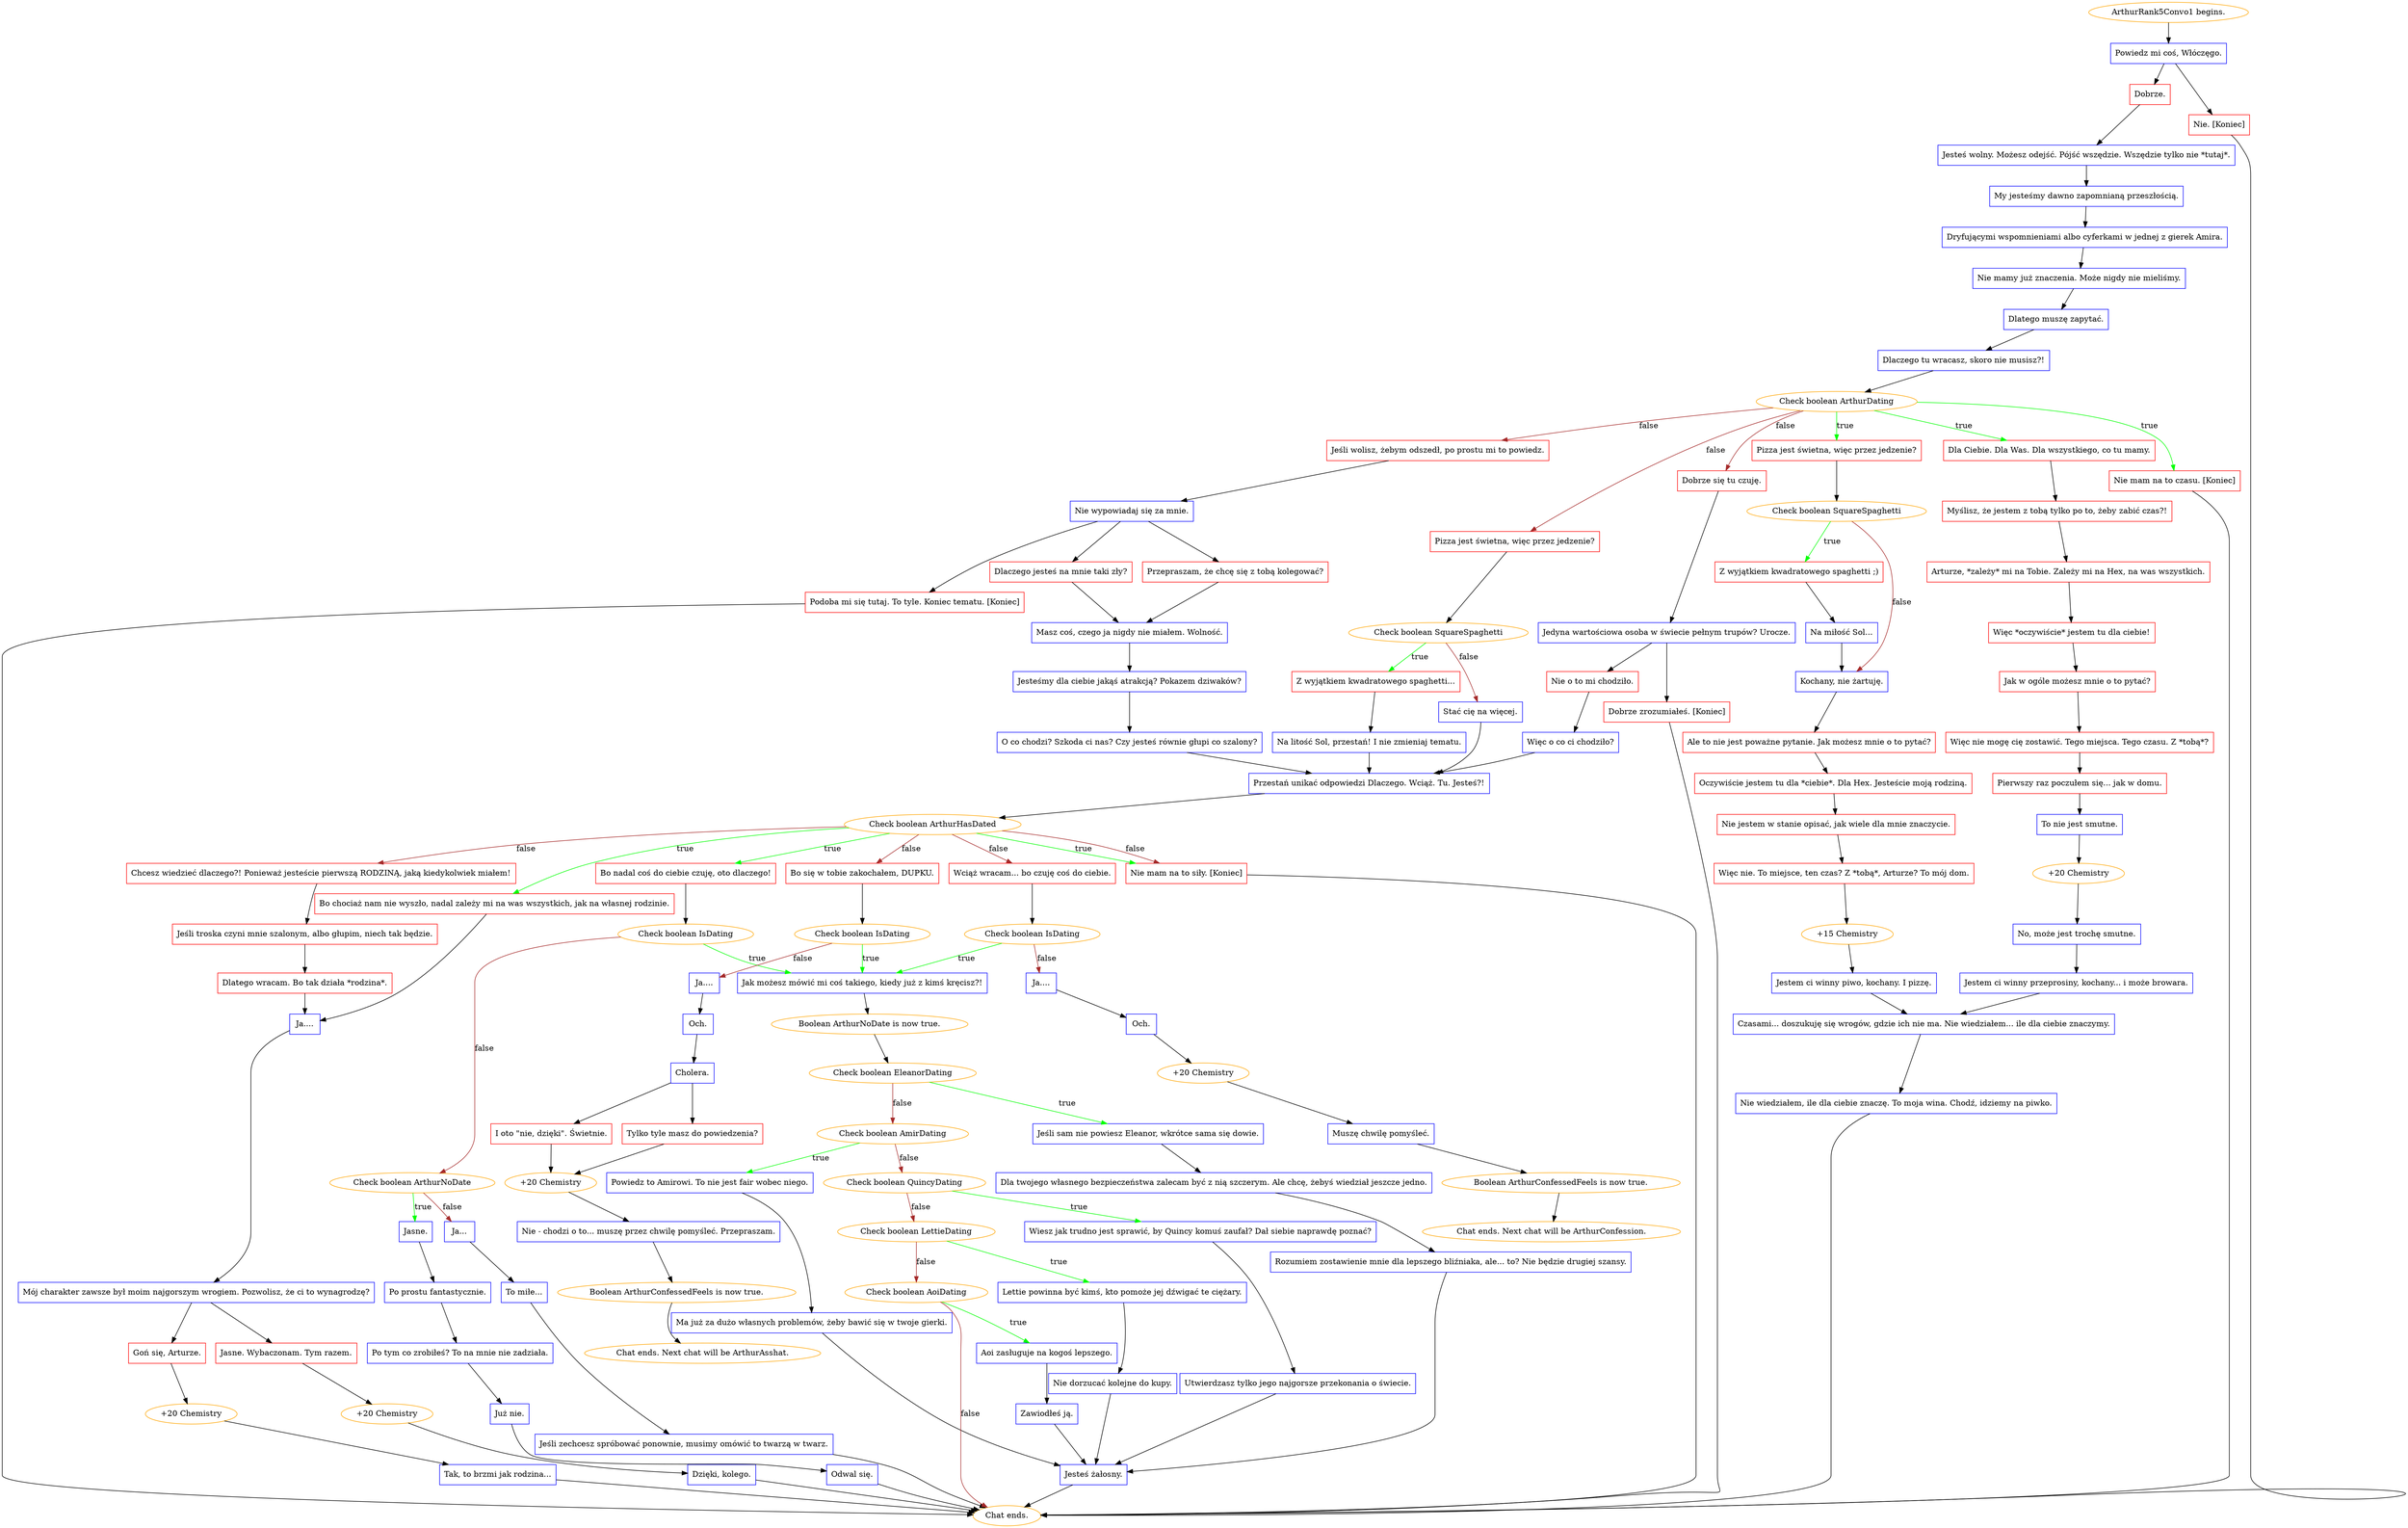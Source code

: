 digraph {
	"ArthurRank5Convo1 begins." [color=orange];
		"ArthurRank5Convo1 begins." -> j3420282314;
	j3420282314 [label="Powiedz mi coś, Włóczęgo.",shape=box,color=blue];
		j3420282314 -> j136703637;
		j3420282314 -> j3706690310;
	j136703637 [label="Dobrze.",shape=box,color=red];
		j136703637 -> j620974132;
	j3706690310 [label="Nie. [Koniec]",shape=box,color=red];
		j3706690310 -> "Chat ends.";
	j620974132 [label="Jesteś wolny. Możesz odejść. Pójść wszędzie. Wszędzie tylko nie *tutaj*.",shape=box,color=blue];
		j620974132 -> j704848741;
	"Chat ends." [color=orange];
	j704848741 [label="My jesteśmy dawno zapomnianą przeszłością.",shape=box,color=blue];
		j704848741 -> j61782257;
	j61782257 [label="Dryfującymi wspomnieniami albo cyferkami w jednej z gierek Amira.",shape=box,color=blue];
		j61782257 -> j2176637853;
	j2176637853 [label="Nie mamy już znaczenia. Może nigdy nie mieliśmy.",shape=box,color=blue];
		j2176637853 -> j3185010934;
	j3185010934 [label="Dlatego muszę zapytać.",shape=box,color=blue];
		j3185010934 -> j4225300335;
	j4225300335 [label="Dlaczego tu wracasz, skoro nie musisz?!",shape=box,color=blue];
		j4225300335 -> j171613394;
	j171613394 [label="Check boolean ArthurDating",color=orange];
		j171613394 -> j1727741477 [label=true,color=green];
		j171613394 -> j3411430063 [label=true,color=green];
		j171613394 -> j2239986882 [label=true,color=green];
		j171613394 -> j2049487137 [label=false,color=brown];
		j171613394 -> j2233466798 [label=false,color=brown];
		j171613394 -> j2567852541 [label=false,color=brown];
	j1727741477 [label="Pizza jest świetna, więc przez jedzenie?",shape=box,color=red];
		j1727741477 -> j2678399235;
	j3411430063 [label="Dla Ciebie. Dla Was. Dla wszystkiego, co tu mamy.",shape=box,color=red];
		j3411430063 -> j1386641933;
	j2239986882 [label="Nie mam na to czasu. [Koniec]",shape=box,color=red];
		j2239986882 -> "Chat ends.";
	j2049487137 [label="Dobrze się tu czuję.",shape=box,color=red];
		j2049487137 -> j3249392128;
	j2233466798 [label="Pizza jest świetna, więc przez jedzenie?",shape=box,color=red];
		j2233466798 -> j2637784598;
	j2567852541 [label="Jeśli wolisz, żebym odszedł, po prostu mi to powiedz.",shape=box,color=red];
		j2567852541 -> j3030103789;
	j2678399235 [label="Check boolean SquareSpaghetti",color=orange];
		j2678399235 -> j2461597095 [label=true,color=green];
		j2678399235 -> j3672511565 [label=false,color=brown];
	j1386641933 [label="Myślisz, że jestem z tobą tylko po to, żeby zabić czas?!",shape=box,color=red];
		j1386641933 -> j3958051897;
	j3249392128 [label="Jedyna wartościowa osoba w świecie pełnym trupów? Urocze.",shape=box,color=blue];
		j3249392128 -> j3670321450;
		j3249392128 -> j815647038;
	j2637784598 [label="Check boolean SquareSpaghetti",color=orange];
		j2637784598 -> j3894599269 [label=true,color=green];
		j2637784598 -> j416746819 [label=false,color=brown];
	j3030103789 [label="Nie wypowiadaj się za mnie.",shape=box,color=blue];
		j3030103789 -> j2769614838;
		j3030103789 -> j1134010067;
		j3030103789 -> j869654284;
	j2461597095 [label="Z wyjątkiem kwadratowego spaghetti ;)",shape=box,color=red];
		j2461597095 -> j3485464589;
	j3672511565 [label="Kochany, nie żartuję.",shape=box,color=blue];
		j3672511565 -> j913855448;
	j3958051897 [label="Arturze, *zależy* mi na Tobie. Zależy mi na Hex, na was wszystkich.",shape=box,color=red];
		j3958051897 -> j843921692;
	j3670321450 [label="Nie o to mi chodziło.",shape=box,color=red];
		j3670321450 -> j3406851500;
	j815647038 [label="Dobrze zrozumiałeś. [Koniec]",shape=box,color=red];
		j815647038 -> "Chat ends.";
	j3894599269 [label="Z wyjątkiem kwadratowego spaghetti...",shape=box,color=red];
		j3894599269 -> j2984816966;
	j416746819 [label="Stać cię na więcej.",shape=box,color=blue];
		j416746819 -> j561550297;
	j2769614838 [label="Podoba mi się tutaj. To tyle. Koniec tematu. [Koniec]",shape=box,color=red];
		j2769614838 -> "Chat ends.";
	j1134010067 [label="Dlaczego jesteś na mnie taki zły?",shape=box,color=red];
		j1134010067 -> j1622359963;
	j869654284 [label="Przepraszam, że chcę się z tobą kolegować?",shape=box,color=red];
		j869654284 -> j1622359963;
	j3485464589 [label="Na miłość Sol...",shape=box,color=blue];
		j3485464589 -> j3672511565;
	j913855448 [label="Ale to nie jest poważne pytanie. Jak możesz mnie o to pytać?",shape=box,color=red];
		j913855448 -> j3714054477;
	j843921692 [label="Więc *oczywiście* jestem tu dla ciebie!",shape=box,color=red];
		j843921692 -> j3401800304;
	j3406851500 [label="Więc o co ci chodziło?",shape=box,color=blue];
		j3406851500 -> j561550297;
	j2984816966 [label="Na litość Sol, przestań! I nie zmieniaj tematu.",shape=box,color=blue];
		j2984816966 -> j561550297;
	j561550297 [label="Przestań unikać odpowiedzi Dlaczego. Wciąż. Tu. Jesteś?!",shape=box,color=blue];
		j561550297 -> j3958076909;
	j1622359963 [label="Masz coś, czego ja nigdy nie miałem. Wolność.",shape=box,color=blue];
		j1622359963 -> j2516350489;
	j3714054477 [label="Oczywiście jestem tu dla *ciebie*. Dla Hex. Jesteście moją rodziną.",shape=box,color=red];
		j3714054477 -> j944598320;
	j3401800304 [label="Jak w ogóle możesz mnie o to pytać?",shape=box,color=red];
		j3401800304 -> j2985055735;
	j3958076909 [label="Check boolean ArthurHasDated",color=orange];
		j3958076909 -> j2382430386 [label=true,color=green];
		j3958076909 -> j527739221 [label=true,color=green];
		j3958076909 -> j716301042 [label=true,color=green];
		j3958076909 -> j1487197969 [label=false,color=brown];
		j3958076909 -> j2875115367 [label=false,color=brown];
		j3958076909 -> j1292991461 [label=false,color=brown];
		j3958076909 -> j2382430386 [label=false,color=brown];
	j2516350489 [label="Jesteśmy dla ciebie jakąś atrakcją? Pokazem dziwaków?",shape=box,color=blue];
		j2516350489 -> j3662659935;
	j944598320 [label="Nie jestem w stanie opisać, jak wiele dla mnie znaczycie.",shape=box,color=red];
		j944598320 -> j2161633362;
	j2985055735 [label="Więc nie mogę cię zostawić. Tego miejsca. Tego czasu. Z *tobą*?",shape=box,color=red];
		j2985055735 -> j3773120937;
	j2382430386 [label="Nie mam na to siły. [Koniec]",shape=box,color=red];
		j2382430386 -> "Chat ends.";
	j527739221 [label="Bo chociaż nam nie wyszło, nadal zależy mi na was wszystkich, jak na własnej rodzinie.",shape=box,color=red];
		j527739221 -> j1913714271;
	j716301042 [label="Bo nadal coś do ciebie czuję, oto dlaczego!",shape=box,color=red];
		j716301042 -> j3975446414;
	j1487197969 [label="Bo się w tobie zakochałem, DUPKU.",shape=box,color=red];
		j1487197969 -> j3037390070;
	j2875115367 [label="Wciąż wracam... bo czuję coś do ciebie.",shape=box,color=red];
		j2875115367 -> j2267515184;
	j1292991461 [label="Chcesz wiedzieć dlaczego?! Ponieważ jesteście pierwszą RODZINĄ, jaką kiedykolwiek miałem!",shape=box,color=red];
		j1292991461 -> j4010653018;
	j3662659935 [label="O co chodzi? Szkoda ci nas? Czy jesteś równie głupi co szalony?",shape=box,color=blue];
		j3662659935 -> j561550297;
	j2161633362 [label="Więc nie. To miejsce, ten czas? Z *tobą*, Arturze? To mój dom.",shape=box,color=red];
		j2161633362 -> j1759125578;
	j3773120937 [label="Pierwszy raz poczułem się... jak w domu.",shape=box,color=red];
		j3773120937 -> j1235488218;
	j1913714271 [label="Ja....",shape=box,color=blue];
		j1913714271 -> j1972222933;
	j3975446414 [label="Check boolean IsDating",color=orange];
		j3975446414 -> j56125808 [label=true,color=green];
		j3975446414 -> j1152128881 [label=false,color=brown];
	j3037390070 [label="Check boolean IsDating",color=orange];
		j3037390070 -> j56125808 [label=true,color=green];
		j3037390070 -> j2994821693 [label=false,color=brown];
	j2267515184 [label="Check boolean IsDating",color=orange];
		j2267515184 -> j56125808 [label=true,color=green];
		j2267515184 -> j3479557770 [label=false,color=brown];
	j4010653018 [label="Jeśli troska czyni mnie szalonym, albo głupim, niech tak będzie.",shape=box,color=red];
		j4010653018 -> j1707019615;
	j1759125578 [label="+15 Chemistry",color=orange];
		j1759125578 -> j2456727562;
	j1235488218 [label="To nie jest smutne.",shape=box,color=blue];
		j1235488218 -> j39440580;
	j1972222933 [label="Mój charakter zawsze był moim najgorszym wrogiem. Pozwolisz, że ci to wynagrodzę?",shape=box,color=blue];
		j1972222933 -> j2778301193;
		j1972222933 -> j3822620468;
	j56125808 [label="Jak możesz mówić mi coś takiego, kiedy już z kimś kręcisz?!",shape=box,color=blue];
		j56125808 -> j1854672327;
	j1152128881 [label="Check boolean ArthurNoDate",color=orange];
		j1152128881 -> j31899691 [label=true,color=green];
		j1152128881 -> j666683707 [label=false,color=brown];
	j2994821693 [label="Ja....",shape=box,color=blue];
		j2994821693 -> j3048705315;
	j3479557770 [label="Ja....",shape=box,color=blue];
		j3479557770 -> j2970193760;
	j1707019615 [label="Dlatego wracam. Bo tak działa *rodzina*.",shape=box,color=red];
		j1707019615 -> j1913714271;
	j2456727562 [label="Jestem ci winny piwo, kochany. I pizzę.",shape=box,color=blue];
		j2456727562 -> j819184281;
	j39440580 [label="+20 Chemistry",color=orange];
		j39440580 -> j1080749079;
	j2778301193 [label="Goń się, Arturze.",shape=box,color=red];
		j2778301193 -> j2668309719;
	j3822620468 [label="Jasne. Wybaczonam. Tym razem.",shape=box,color=red];
		j3822620468 -> j2112769771;
	j1854672327 [label="Boolean ArthurNoDate is now true.",color=orange];
		j1854672327 -> j3950968979;
	j31899691 [label="Jasne.",shape=box,color=blue];
		j31899691 -> j929941794;
	j666683707 [label="Ja...",shape=box,color=blue];
		j666683707 -> j4087712011;
	j3048705315 [label="Och.",shape=box,color=blue];
		j3048705315 -> j2165722762;
	j2970193760 [label="Och.",shape=box,color=blue];
		j2970193760 -> j2318668616;
	j819184281 [label="Czasami... doszukuję się wrogów, gdzie ich nie ma. Nie wiedziałem... ile dla ciebie znaczymy.",shape=box,color=blue];
		j819184281 -> j3463291180;
	j1080749079 [label="No, może jest trochę smutne.",shape=box,color=blue];
		j1080749079 -> j68248205;
	j2668309719 [label="+20 Chemistry",color=orange];
		j2668309719 -> j2034548186;
	j2112769771 [label="+20 Chemistry",color=orange];
		j2112769771 -> j2430483667;
	j3950968979 [label="Check boolean EleanorDating",color=orange];
		j3950968979 -> j2500631090 [label=true,color=green];
		j3950968979 -> j143777444 [label=false,color=brown];
	j929941794 [label="Po prostu fantastycznie.",shape=box,color=blue];
		j929941794 -> j1930360779;
	j4087712011 [label="To miłe...",shape=box,color=blue];
		j4087712011 -> j2735193999;
	j2165722762 [label="Cholera.",shape=box,color=blue];
		j2165722762 -> j2188257895;
		j2165722762 -> j2754525138;
	j2318668616 [label="+20 Chemistry",color=orange];
		j2318668616 -> j2524872960;
	j3463291180 [label="Nie wiedziałem, ile dla ciebie znaczę. To moja wina. Chodź, idziemy na piwko.",shape=box,color=blue];
		j3463291180 -> "Chat ends.";
	j68248205 [label="Jestem ci winny przeprosiny, kochany... i może browara.",shape=box,color=blue];
		j68248205 -> j819184281;
	j2034548186 [label="Tak, to brzmi jak rodzina...",shape=box,color=blue];
		j2034548186 -> "Chat ends.";
	j2430483667 [label="Dzięki, kolego.",shape=box,color=blue];
		j2430483667 -> "Chat ends.";
	j2500631090 [label="Jeśli sam nie powiesz Eleanor, wkrótce sama się dowie.",shape=box,color=blue];
		j2500631090 -> j2738892811;
	j143777444 [label="Check boolean AmirDating",color=orange];
		j143777444 -> j3315626996 [label=true,color=green];
		j143777444 -> j3817716774 [label=false,color=brown];
	j1930360779 [label="Po tym co zrobiłeś? To na mnie nie zadziała.",shape=box,color=blue];
		j1930360779 -> j1038337629;
	j2735193999 [label="Jeśli zechcesz spróbować ponownie, musimy omówić to twarzą w twarz.",shape=box,color=blue];
		j2735193999 -> "Chat ends.";
	j2188257895 [label="I oto \"nie, dzięki\". Świetnie.",shape=box,color=red];
		j2188257895 -> j216553916;
	j2754525138 [label="Tylko tyle masz do powiedzenia?",shape=box,color=red];
		j2754525138 -> j216553916;
	j2524872960 [label="Muszę chwilę pomyśleć.",shape=box,color=blue];
		j2524872960 -> j2694765404;
	j2738892811 [label="Dla twojego własnego bezpieczeństwa zalecam być z nią szczerym. Ale chcę, żebyś wiedział jeszcze jedno.",shape=box,color=blue];
		j2738892811 -> j4082459895;
	j3315626996 [label="Powiedz to Amirowi. To nie jest fair wobec niego.",shape=box,color=blue];
		j3315626996 -> j3843676857;
	j3817716774 [label="Check boolean QuincyDating",color=orange];
		j3817716774 -> j4045817134 [label=true,color=green];
		j3817716774 -> j2575432444 [label=false,color=brown];
	j1038337629 [label="Już nie.",shape=box,color=blue];
		j1038337629 -> j297318390;
	j216553916 [label="+20 Chemistry",color=orange];
		j216553916 -> j1540965979;
	j2694765404 [label="Boolean ArthurConfessedFeels is now true.",color=orange];
		j2694765404 -> "Chat ends. Next chat will be ArthurConfession.";
	j4082459895 [label="Rozumiem zostawienie mnie dla lepszego bliźniaka, ale... to? Nie będzie drugiej szansy.",shape=box,color=blue];
		j4082459895 -> j4238127157;
	j3843676857 [label="Ma już za dużo własnych problemów, żeby bawić się w twoje gierki.",shape=box,color=blue];
		j3843676857 -> j4238127157;
	j4045817134 [label="Wiesz jak trudno jest sprawić, by Quincy komuś zaufał? Dał siebie naprawdę poznać?",shape=box,color=blue];
		j4045817134 -> j3855279795;
	j2575432444 [label="Check boolean LettieDating",color=orange];
		j2575432444 -> j3544290330 [label=true,color=green];
		j2575432444 -> j2097045387 [label=false,color=brown];
	j297318390 [label="Odwal się.",shape=box,color=blue];
		j297318390 -> "Chat ends.";
	j1540965979 [label="Nie - chodzi o to... muszę przez chwilę pomyśleć. Przepraszam.",shape=box,color=blue];
		j1540965979 -> j516892496;
	"Chat ends. Next chat will be ArthurConfession." [color=orange];
	j4238127157 [label="Jesteś żałosny.",shape=box,color=blue];
		j4238127157 -> "Chat ends.";
	j3855279795 [label="Utwierdzasz tylko jego najgorsze przekonania o świecie.",shape=box,color=blue];
		j3855279795 -> j4238127157;
	j3544290330 [label="Lettie powinna być kimś, kto pomoże jej dźwigać te ciężary.",shape=box,color=blue];
		j3544290330 -> j1993164158;
	j2097045387 [label="Check boolean AoiDating",color=orange];
		j2097045387 -> j3573011364 [label=true,color=green];
		j2097045387 -> "Chat ends." [label=false,color=brown];
	j516892496 [label="Boolean ArthurConfessedFeels is now true.",color=orange];
		j516892496 -> "Chat ends. Next chat will be ArthurAsshat.";
	j1993164158 [label="Nie dorzucać kolejne do kupy.",shape=box,color=blue];
		j1993164158 -> j4238127157;
	j3573011364 [label="Aoi zasługuje na kogoś lepszego.",shape=box,color=blue];
		j3573011364 -> j535688671;
	"Chat ends. Next chat will be ArthurAsshat." [color=orange];
	j535688671 [label="Zawiodłeś ją.",shape=box,color=blue];
		j535688671 -> j4238127157;
}
